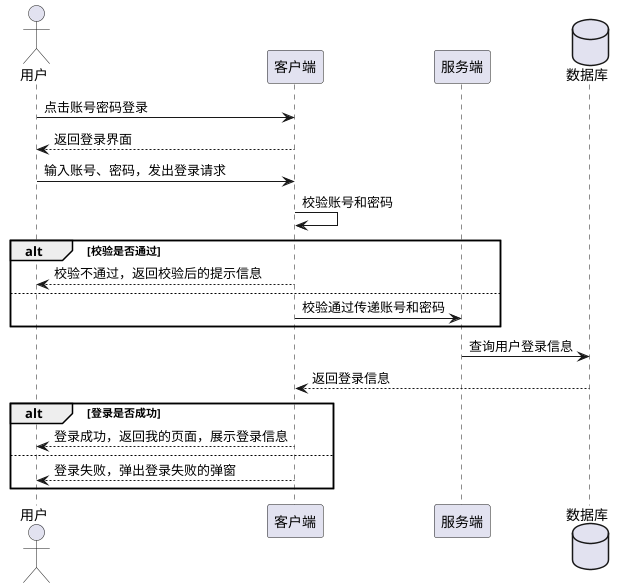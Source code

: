 @startuml
actor 用户

用户 -> 客户端: 点击账号密码登录
客户端 --> 用户: 返回登录界面
用户 -> 客户端: 输入账号、密码，发出登录请求
客户端 -> 客户端:  校验账号和密码

alt 校验是否通过
客户端 --> 用户: 校验不通过，返回校验后的提示信息
else
客户端 -> 服务端: 校验通过传递账号和密码
end

database 数据库

服务端 -> 数据库: 查询用户登录信息
数据库 --> 客户端: 返回登录信息

alt 登录是否成功
客户端 --> 用户: 登录成功，返回我的页面，展示登录信息
else
客户端 --> 用户: 登录失败，弹出登录失败的弹窗
end
@enduml